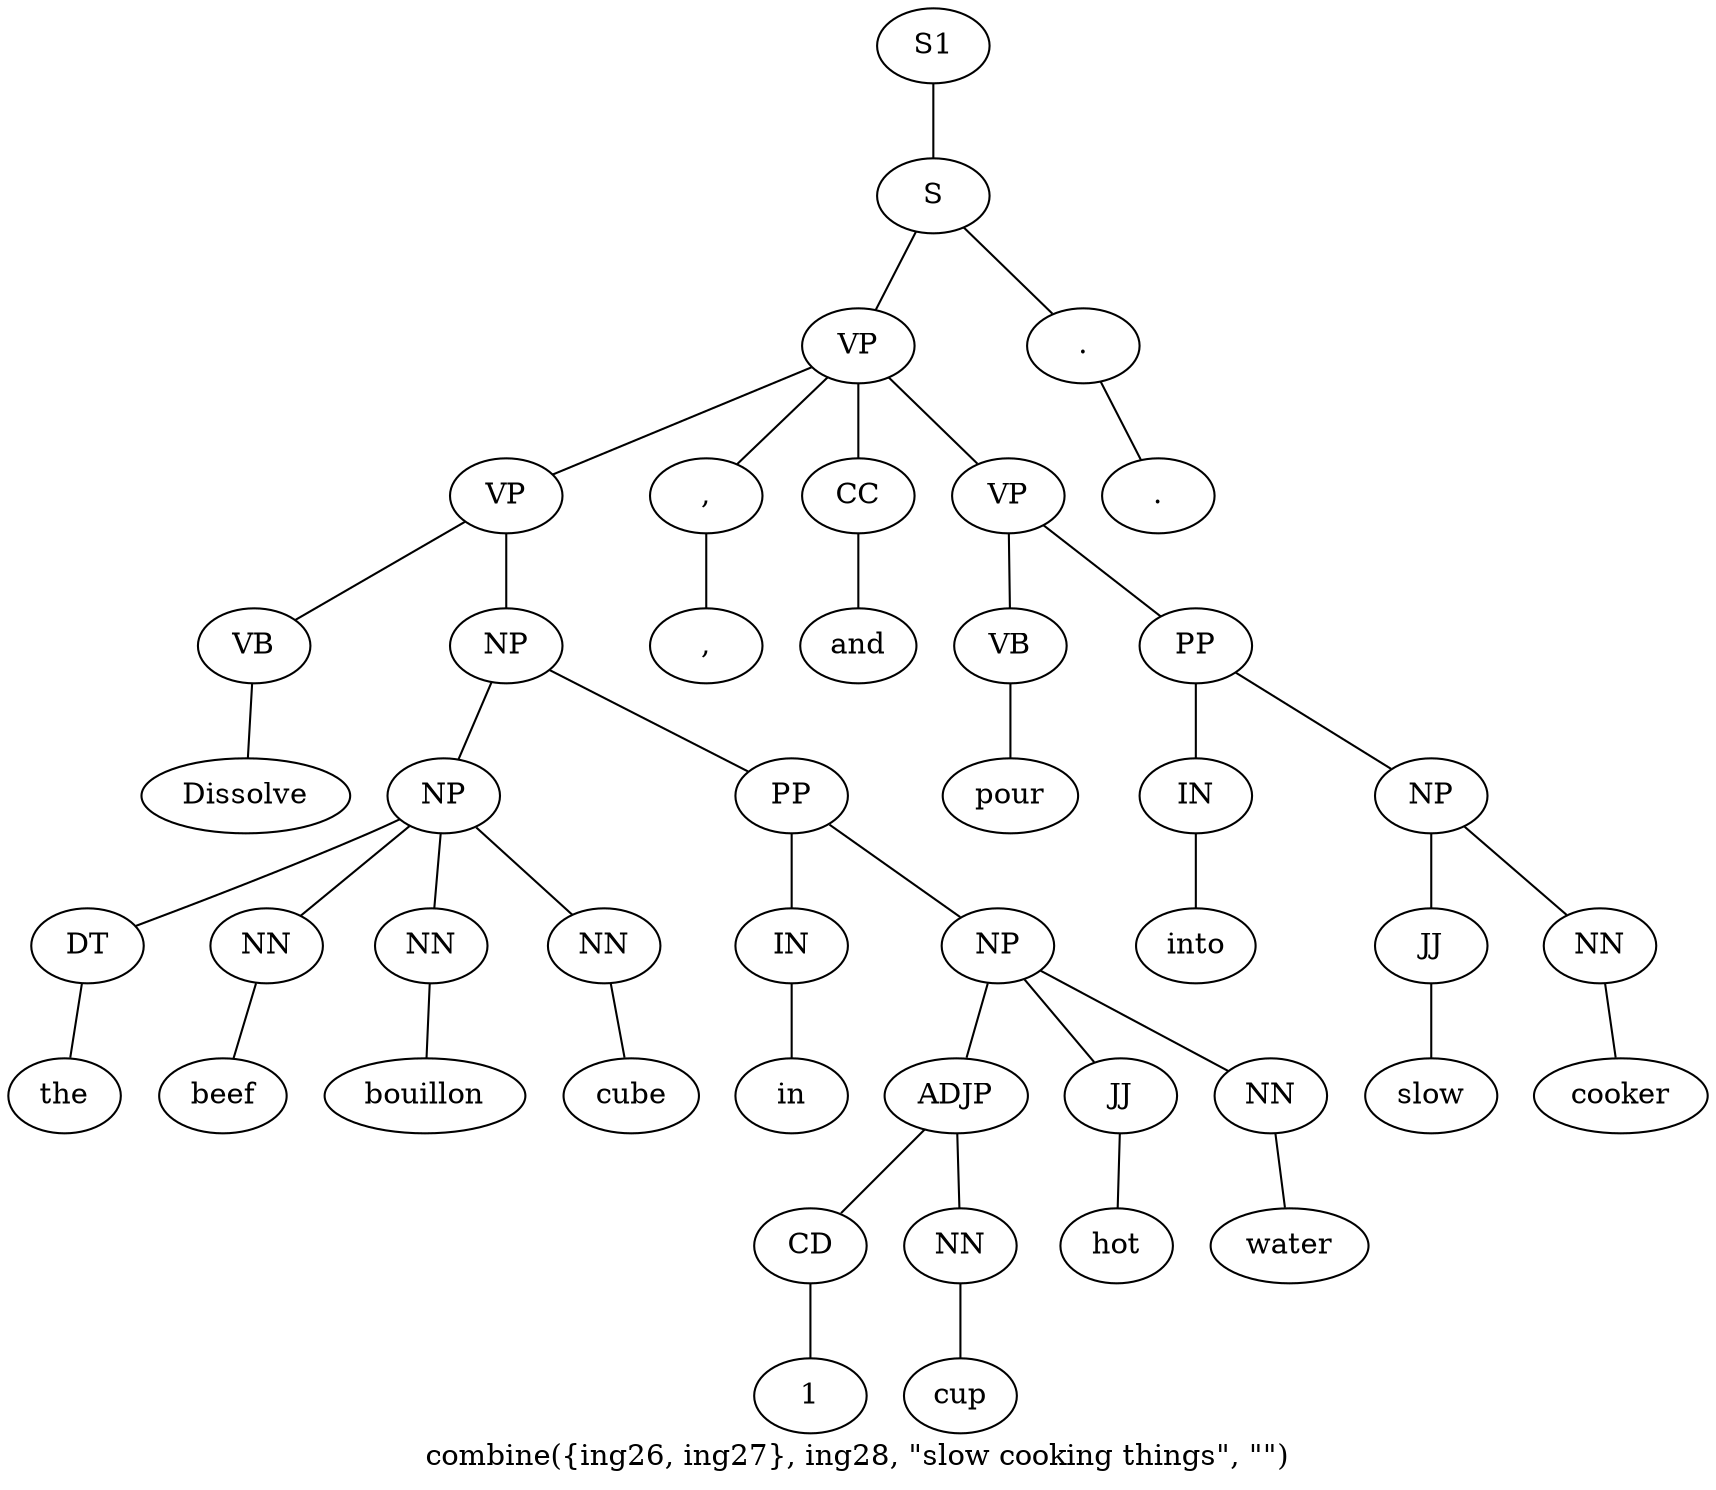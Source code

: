 graph SyntaxGraph {
	label = "combine({ing26, ing27}, ing28, \"slow cooking things\", \"\")";
	Node0 [label="S1"];
	Node1 [label="S"];
	Node2 [label="VP"];
	Node3 [label="VP"];
	Node4 [label="VB"];
	Node5 [label="Dissolve"];
	Node6 [label="NP"];
	Node7 [label="NP"];
	Node8 [label="DT"];
	Node9 [label="the"];
	Node10 [label="NN"];
	Node11 [label="beef"];
	Node12 [label="NN"];
	Node13 [label="bouillon"];
	Node14 [label="NN"];
	Node15 [label="cube"];
	Node16 [label="PP"];
	Node17 [label="IN"];
	Node18 [label="in"];
	Node19 [label="NP"];
	Node20 [label="ADJP"];
	Node21 [label="CD"];
	Node22 [label="1"];
	Node23 [label="NN"];
	Node24 [label="cup"];
	Node25 [label="JJ"];
	Node26 [label="hot"];
	Node27 [label="NN"];
	Node28 [label="water"];
	Node29 [label=","];
	Node30 [label=","];
	Node31 [label="CC"];
	Node32 [label="and"];
	Node33 [label="VP"];
	Node34 [label="VB"];
	Node35 [label="pour"];
	Node36 [label="PP"];
	Node37 [label="IN"];
	Node38 [label="into"];
	Node39 [label="NP"];
	Node40 [label="JJ"];
	Node41 [label="slow"];
	Node42 [label="NN"];
	Node43 [label="cooker"];
	Node44 [label="."];
	Node45 [label="."];

	Node0 -- Node1;
	Node1 -- Node2;
	Node1 -- Node44;
	Node2 -- Node3;
	Node2 -- Node29;
	Node2 -- Node31;
	Node2 -- Node33;
	Node3 -- Node4;
	Node3 -- Node6;
	Node4 -- Node5;
	Node6 -- Node7;
	Node6 -- Node16;
	Node7 -- Node8;
	Node7 -- Node10;
	Node7 -- Node12;
	Node7 -- Node14;
	Node8 -- Node9;
	Node10 -- Node11;
	Node12 -- Node13;
	Node14 -- Node15;
	Node16 -- Node17;
	Node16 -- Node19;
	Node17 -- Node18;
	Node19 -- Node20;
	Node19 -- Node25;
	Node19 -- Node27;
	Node20 -- Node21;
	Node20 -- Node23;
	Node21 -- Node22;
	Node23 -- Node24;
	Node25 -- Node26;
	Node27 -- Node28;
	Node29 -- Node30;
	Node31 -- Node32;
	Node33 -- Node34;
	Node33 -- Node36;
	Node34 -- Node35;
	Node36 -- Node37;
	Node36 -- Node39;
	Node37 -- Node38;
	Node39 -- Node40;
	Node39 -- Node42;
	Node40 -- Node41;
	Node42 -- Node43;
	Node44 -- Node45;
}